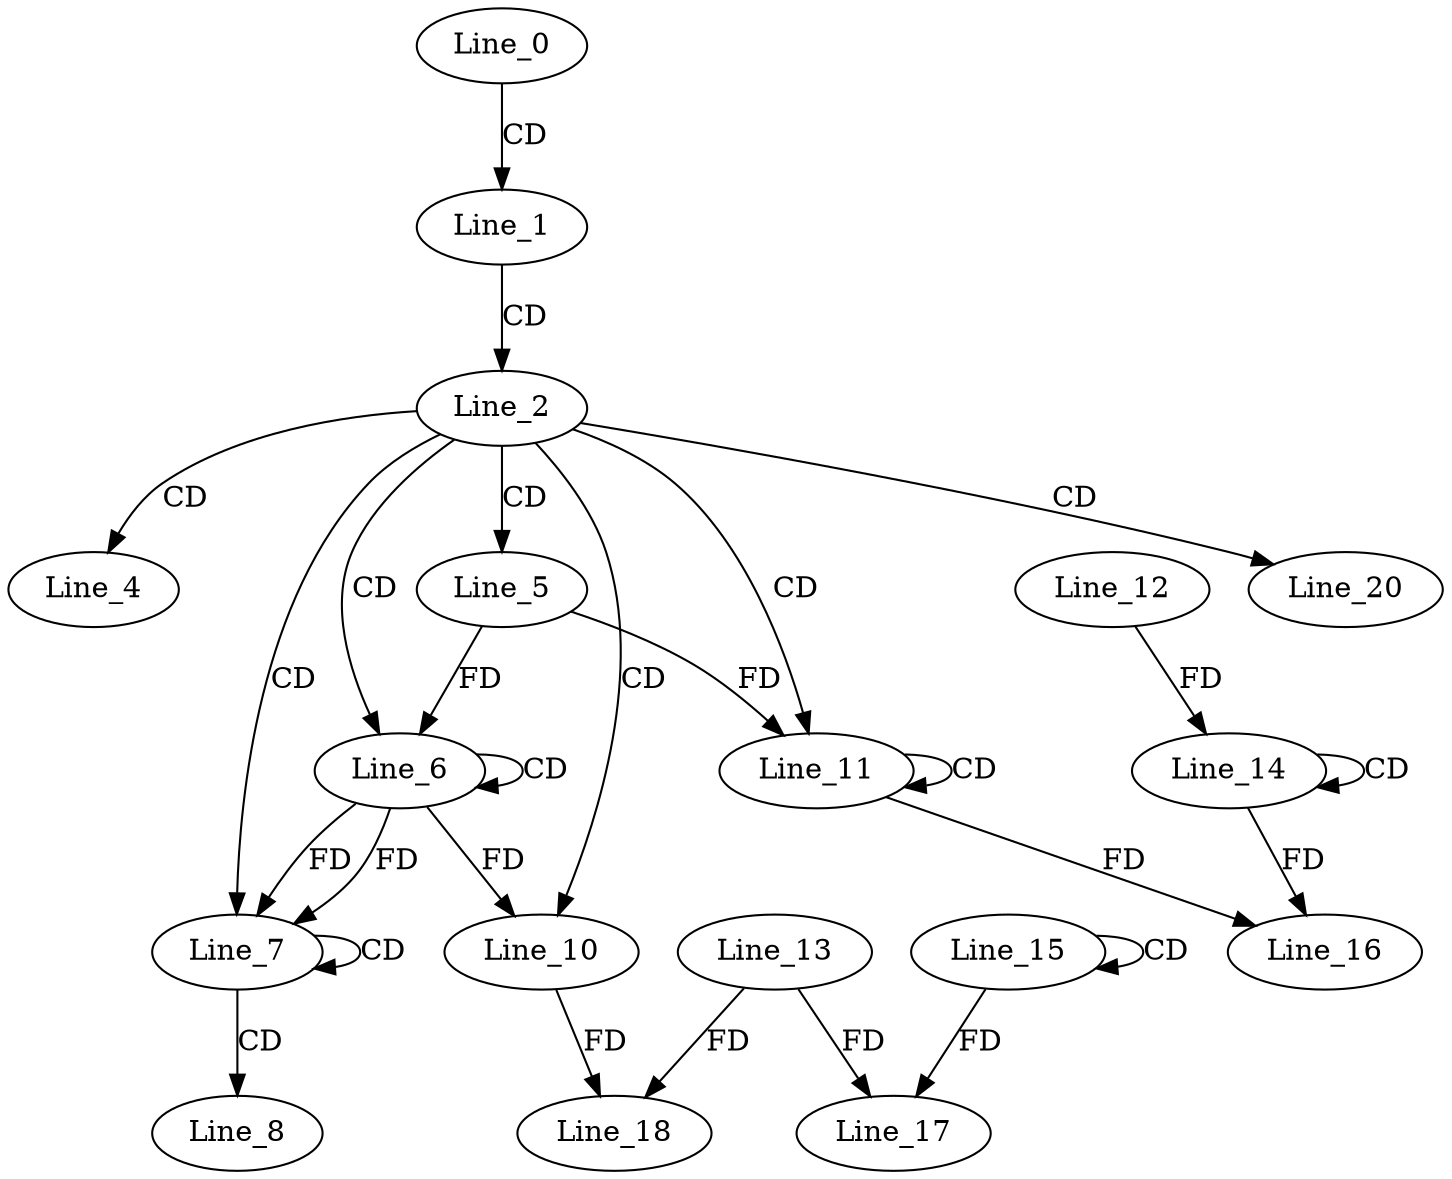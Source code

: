 digraph G {
  Line_0;
  Line_1;
  Line_2;
  Line_4;
  Line_5;
  Line_6;
  Line_6;
  Line_7;
  Line_7;
  Line_8;
  Line_10;
  Line_10;
  Line_11;
  Line_11;
  Line_14;
  Line_14;
  Line_12;
  Line_14;
  Line_15;
  Line_15;
  Line_16;
  Line_13;
  Line_17;
  Line_18;
  Line_20;
  Line_0 -> Line_1 [ label="CD" ];
  Line_1 -> Line_2 [ label="CD" ];
  Line_2 -> Line_4 [ label="CD" ];
  Line_2 -> Line_5 [ label="CD" ];
  Line_2 -> Line_6 [ label="CD" ];
  Line_6 -> Line_6 [ label="CD" ];
  Line_5 -> Line_6 [ label="FD" ];
  Line_2 -> Line_7 [ label="CD" ];
  Line_6 -> Line_7 [ label="FD" ];
  Line_7 -> Line_7 [ label="CD" ];
  Line_6 -> Line_7 [ label="FD" ];
  Line_7 -> Line_8 [ label="CD" ];
  Line_2 -> Line_10 [ label="CD" ];
  Line_6 -> Line_10 [ label="FD" ];
  Line_2 -> Line_11 [ label="CD" ];
  Line_11 -> Line_11 [ label="CD" ];
  Line_5 -> Line_11 [ label="FD" ];
  Line_14 -> Line_14 [ label="CD" ];
  Line_12 -> Line_14 [ label="FD" ];
  Line_15 -> Line_15 [ label="CD" ];
  Line_14 -> Line_16 [ label="FD" ];
  Line_11 -> Line_16 [ label="FD" ];
  Line_13 -> Line_17 [ label="FD" ];
  Line_15 -> Line_17 [ label="FD" ];
  Line_10 -> Line_18 [ label="FD" ];
  Line_13 -> Line_18 [ label="FD" ];
  Line_2 -> Line_20 [ label="CD" ];
}
